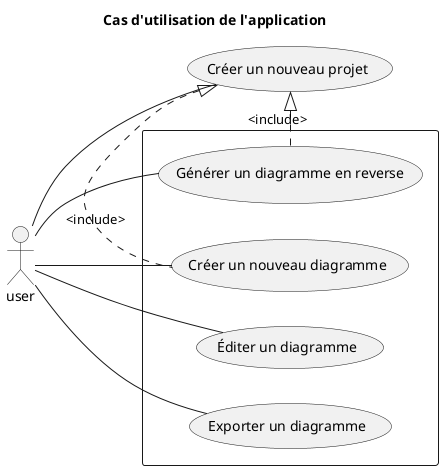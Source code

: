 @startuml
left to right direction
title Cas d'utilisation de l'application

actor user as :user:

(Créer un nouveau projet) as (createProject)

rectangle {
	(Créer un nouveau diagramme) as (createDia)
	(Générer un diagramme en reverse) as (rev)
	(Éditer un diagramme) as (edit)
	(Exporter un diagramme) as (export)
	
	:user: -- (export)
	:user: -- (edit)
	:user: -- (rev)
	:user: -- (createDia)
        :user: -- (createProject)

        (createProject) <|. (rev) : <include>
        (createProject) <|. (createDia) : <include>
}

@enduml